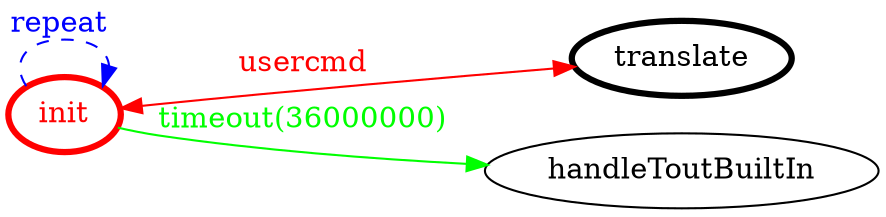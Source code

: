/*
*
* A GraphViz DOT FSM description 
* Please use a GraphViz visualizer (like http://www.webgraphviz.com)
*  
*/

digraph finite_state_machine {
	rankdir=LR
	size="8,5"
	
	init [ color = red ][ fontcolor = red ][ penwidth = 3 ]
	translate [ color = black ][ fontcolor = black ][ penwidth = 3 ]
	
	init -> init [ label = "repeat "][ style = dashed ][ color = blue ][ fontcolor = blue ]
	init -> handleToutBuiltIn [ label = "timeout(36000000)" ][ color = green ][ fontcolor = green ]
	init -> translate [ label = "usercmd" ][ color = red ][ fontcolor = red ][ dir = both ]
}
